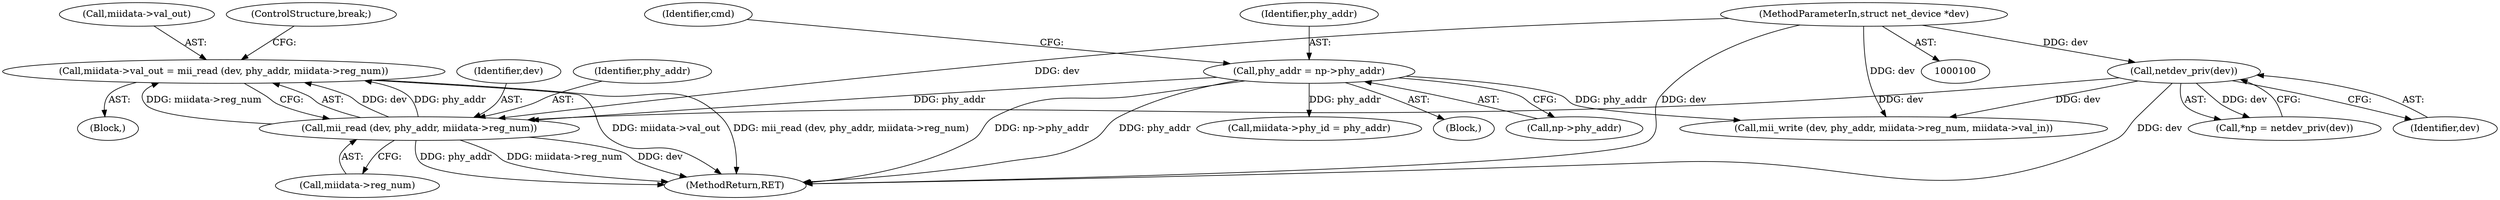 digraph "0_linux_1bb57e940e1958e40d51f2078f50c3a96a9b2d75@API" {
"1000132" [label="(Call,miidata->val_out = mii_read (dev, phy_addr, miidata->reg_num))"];
"1000136" [label="(Call,mii_read (dev, phy_addr, miidata->reg_num))"];
"1000109" [label="(Call,netdev_priv(dev))"];
"1000101" [label="(MethodParameterIn,struct net_device *dev)"];
"1000116" [label="(Call,phy_addr = np->phy_addr)"];
"1000136" [label="(Call,mii_read (dev, phy_addr, miidata->reg_num))"];
"1000109" [label="(Call,netdev_priv(dev))"];
"1000142" [label="(ControlStructure,break;)"];
"1000167" [label="(MethodReturn,RET)"];
"1000123" [label="(Block,)"];
"1000137" [label="(Identifier,dev)"];
"1000151" [label="(Call,mii_write (dev, phy_addr, miidata->reg_num, miidata->val_in))"];
"1000133" [label="(Call,miidata->val_out)"];
"1000138" [label="(Identifier,phy_addr)"];
"1000116" [label="(Call,phy_addr = np->phy_addr)"];
"1000101" [label="(MethodParameterIn,struct net_device *dev)"];
"1000132" [label="(Call,miidata->val_out = mii_read (dev, phy_addr, miidata->reg_num))"];
"1000125" [label="(Call,miidata->phy_id = phy_addr)"];
"1000139" [label="(Call,miidata->reg_num)"];
"1000107" [label="(Call,*np = netdev_priv(dev))"];
"1000110" [label="(Identifier,dev)"];
"1000117" [label="(Identifier,phy_addr)"];
"1000104" [label="(Block,)"];
"1000122" [label="(Identifier,cmd)"];
"1000118" [label="(Call,np->phy_addr)"];
"1000132" -> "1000123"  [label="AST: "];
"1000132" -> "1000136"  [label="CFG: "];
"1000133" -> "1000132"  [label="AST: "];
"1000136" -> "1000132"  [label="AST: "];
"1000142" -> "1000132"  [label="CFG: "];
"1000132" -> "1000167"  [label="DDG: miidata->val_out"];
"1000132" -> "1000167"  [label="DDG: mii_read (dev, phy_addr, miidata->reg_num)"];
"1000136" -> "1000132"  [label="DDG: dev"];
"1000136" -> "1000132"  [label="DDG: phy_addr"];
"1000136" -> "1000132"  [label="DDG: miidata->reg_num"];
"1000136" -> "1000139"  [label="CFG: "];
"1000137" -> "1000136"  [label="AST: "];
"1000138" -> "1000136"  [label="AST: "];
"1000139" -> "1000136"  [label="AST: "];
"1000136" -> "1000167"  [label="DDG: phy_addr"];
"1000136" -> "1000167"  [label="DDG: miidata->reg_num"];
"1000136" -> "1000167"  [label="DDG: dev"];
"1000109" -> "1000136"  [label="DDG: dev"];
"1000101" -> "1000136"  [label="DDG: dev"];
"1000116" -> "1000136"  [label="DDG: phy_addr"];
"1000109" -> "1000107"  [label="AST: "];
"1000109" -> "1000110"  [label="CFG: "];
"1000110" -> "1000109"  [label="AST: "];
"1000107" -> "1000109"  [label="CFG: "];
"1000109" -> "1000167"  [label="DDG: dev"];
"1000109" -> "1000107"  [label="DDG: dev"];
"1000101" -> "1000109"  [label="DDG: dev"];
"1000109" -> "1000151"  [label="DDG: dev"];
"1000101" -> "1000100"  [label="AST: "];
"1000101" -> "1000167"  [label="DDG: dev"];
"1000101" -> "1000151"  [label="DDG: dev"];
"1000116" -> "1000104"  [label="AST: "];
"1000116" -> "1000118"  [label="CFG: "];
"1000117" -> "1000116"  [label="AST: "];
"1000118" -> "1000116"  [label="AST: "];
"1000122" -> "1000116"  [label="CFG: "];
"1000116" -> "1000167"  [label="DDG: phy_addr"];
"1000116" -> "1000167"  [label="DDG: np->phy_addr"];
"1000116" -> "1000125"  [label="DDG: phy_addr"];
"1000116" -> "1000151"  [label="DDG: phy_addr"];
}
